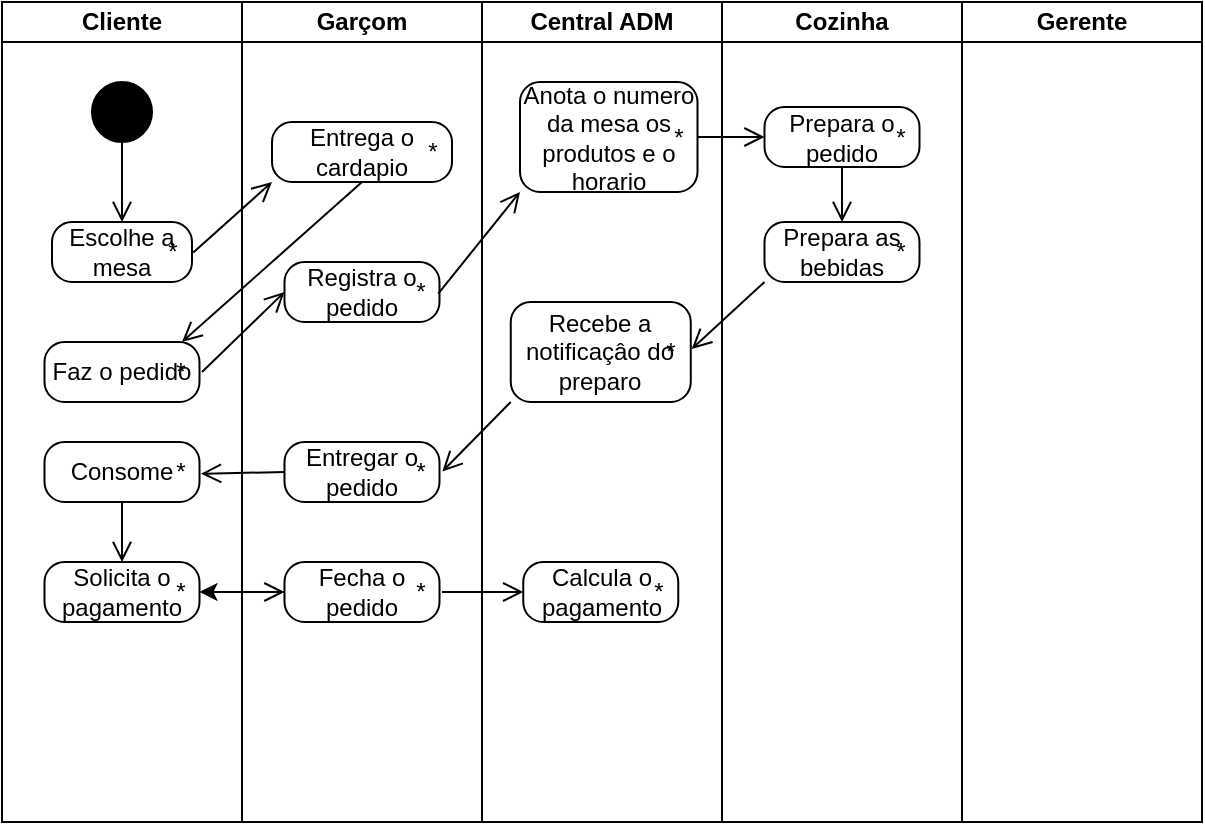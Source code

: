 <mxfile version="24.2.3" type="github">
  <diagram name="Página-1" id="BqkP0zEK79z1pLGELWx7">
    <mxGraphModel dx="826" dy="394" grid="1" gridSize="10" guides="1" tooltips="1" connect="1" arrows="1" fold="1" page="1" pageScale="1" pageWidth="827" pageHeight="1169" math="0" shadow="0">
      <root>
        <mxCell id="0" />
        <mxCell id="1" parent="0" />
        <mxCell id="essIW2ThO4qJz_jhKlfG-8" value="Central ADM" style="swimlane;startSize=20;whiteSpace=wrap;html=1;" vertex="1" parent="1">
          <mxGeometry x="350" y="320" width="120" height="410" as="geometry" />
        </mxCell>
        <mxCell id="essIW2ThO4qJz_jhKlfG-37" value="Anota o numero da mesa os produtos e o horario" style="html=1;dashed=0;rounded=1;absoluteArcSize=1;arcSize=20;verticalAlign=middle;align=center;whiteSpace=wrap;" vertex="1" parent="essIW2ThO4qJz_jhKlfG-8">
          <mxGeometry x="19" y="40" width="88.75" height="55" as="geometry" />
        </mxCell>
        <mxCell id="essIW2ThO4qJz_jhKlfG-38" value="*" style="text;resizeWidth=0;resizeHeight=0;points=[];part=1;verticalAlign=middle;align=center;html=1;" vertex="1" parent="essIW2ThO4qJz_jhKlfG-37">
          <mxGeometry x="1" y="0.5" width="20" height="20" relative="1" as="geometry">
            <mxPoint x="-20" y="-10" as="offset" />
          </mxGeometry>
        </mxCell>
        <mxCell id="essIW2ThO4qJz_jhKlfG-48" value="Recebe a notificaçâo do preparo" style="html=1;dashed=0;rounded=1;absoluteArcSize=1;arcSize=20;verticalAlign=middle;align=center;whiteSpace=wrap;" vertex="1" parent="essIW2ThO4qJz_jhKlfG-8">
          <mxGeometry x="14.38" y="150" width="90" height="50" as="geometry" />
        </mxCell>
        <mxCell id="essIW2ThO4qJz_jhKlfG-49" value="*" style="text;resizeWidth=0;resizeHeight=0;points=[];part=1;verticalAlign=middle;align=center;html=1;" vertex="1" parent="essIW2ThO4qJz_jhKlfG-48">
          <mxGeometry x="1" y="0.5" width="20" height="20" relative="1" as="geometry">
            <mxPoint x="-20" y="-10" as="offset" />
          </mxGeometry>
        </mxCell>
        <mxCell id="essIW2ThO4qJz_jhKlfG-71" value="Calcula o pagamento" style="html=1;dashed=0;rounded=1;absoluteArcSize=1;arcSize=20;verticalAlign=middle;align=center;whiteSpace=wrap;" vertex="1" parent="essIW2ThO4qJz_jhKlfG-8">
          <mxGeometry x="20.63" y="280" width="77.5" height="30" as="geometry" />
        </mxCell>
        <mxCell id="essIW2ThO4qJz_jhKlfG-72" value="*" style="text;resizeWidth=0;resizeHeight=0;points=[];part=1;verticalAlign=middle;align=center;html=1;" vertex="1" parent="essIW2ThO4qJz_jhKlfG-71">
          <mxGeometry x="1" y="0.5" width="20" height="20" relative="1" as="geometry">
            <mxPoint x="-20" y="-10" as="offset" />
          </mxGeometry>
        </mxCell>
        <mxCell id="essIW2ThO4qJz_jhKlfG-9" value="Garçom" style="swimlane;startSize=20;whiteSpace=wrap;html=1;" vertex="1" parent="1">
          <mxGeometry x="230" y="320" width="120" height="410" as="geometry" />
        </mxCell>
        <mxCell id="essIW2ThO4qJz_jhKlfG-25" value="Entrega o cardapio" style="html=1;dashed=0;rounded=1;absoluteArcSize=1;arcSize=20;verticalAlign=middle;align=center;whiteSpace=wrap;" vertex="1" parent="essIW2ThO4qJz_jhKlfG-9">
          <mxGeometry x="15" y="60" width="90" height="30" as="geometry" />
        </mxCell>
        <mxCell id="essIW2ThO4qJz_jhKlfG-26" value="*" style="text;resizeWidth=0;resizeHeight=0;points=[];part=1;verticalAlign=middle;align=center;html=1;" vertex="1" parent="essIW2ThO4qJz_jhKlfG-25">
          <mxGeometry x="1" y="0.5" width="20" height="20" relative="1" as="geometry">
            <mxPoint x="-20" y="-10" as="offset" />
          </mxGeometry>
        </mxCell>
        <mxCell id="essIW2ThO4qJz_jhKlfG-30" value="Registra o pedido" style="html=1;dashed=0;rounded=1;absoluteArcSize=1;arcSize=20;verticalAlign=middle;align=center;whiteSpace=wrap;" vertex="1" parent="essIW2ThO4qJz_jhKlfG-9">
          <mxGeometry x="21.25" y="130" width="77.5" height="30" as="geometry" />
        </mxCell>
        <mxCell id="essIW2ThO4qJz_jhKlfG-31" value="*" style="text;resizeWidth=0;resizeHeight=0;points=[];part=1;verticalAlign=middle;align=center;html=1;" vertex="1" parent="essIW2ThO4qJz_jhKlfG-30">
          <mxGeometry x="1" y="0.5" width="20" height="20" relative="1" as="geometry">
            <mxPoint x="-20" y="-10" as="offset" />
          </mxGeometry>
        </mxCell>
        <mxCell id="essIW2ThO4qJz_jhKlfG-51" value="Entregar o pedido" style="html=1;dashed=0;rounded=1;absoluteArcSize=1;arcSize=20;verticalAlign=middle;align=center;whiteSpace=wrap;" vertex="1" parent="essIW2ThO4qJz_jhKlfG-9">
          <mxGeometry x="21.25" y="220" width="77.5" height="30" as="geometry" />
        </mxCell>
        <mxCell id="essIW2ThO4qJz_jhKlfG-52" value="*" style="text;resizeWidth=0;resizeHeight=0;points=[];part=1;verticalAlign=middle;align=center;html=1;" vertex="1" parent="essIW2ThO4qJz_jhKlfG-51">
          <mxGeometry x="1" y="0.5" width="20" height="20" relative="1" as="geometry">
            <mxPoint x="-20" y="-10" as="offset" />
          </mxGeometry>
        </mxCell>
        <mxCell id="essIW2ThO4qJz_jhKlfG-64" value="Fecha o pedido" style="html=1;dashed=0;rounded=1;absoluteArcSize=1;arcSize=20;verticalAlign=middle;align=center;whiteSpace=wrap;" vertex="1" parent="essIW2ThO4qJz_jhKlfG-9">
          <mxGeometry x="21.25" y="280" width="77.5" height="30" as="geometry" />
        </mxCell>
        <mxCell id="essIW2ThO4qJz_jhKlfG-65" value="*" style="text;resizeWidth=0;resizeHeight=0;points=[];part=1;verticalAlign=middle;align=center;html=1;" vertex="1" parent="essIW2ThO4qJz_jhKlfG-64">
          <mxGeometry x="1" y="0.5" width="20" height="20" relative="1" as="geometry">
            <mxPoint x="-20" y="-10" as="offset" />
          </mxGeometry>
        </mxCell>
        <mxCell id="essIW2ThO4qJz_jhKlfG-10" value="Cozinha" style="swimlane;startSize=20;whiteSpace=wrap;html=1;" vertex="1" parent="1">
          <mxGeometry x="470" y="320" width="120" height="410" as="geometry" />
        </mxCell>
        <mxCell id="essIW2ThO4qJz_jhKlfG-40" value="Prepara o pedido" style="html=1;dashed=0;rounded=1;absoluteArcSize=1;arcSize=20;verticalAlign=middle;align=center;whiteSpace=wrap;" vertex="1" parent="essIW2ThO4qJz_jhKlfG-10">
          <mxGeometry x="21.25" y="52.5" width="77.5" height="30" as="geometry" />
        </mxCell>
        <mxCell id="essIW2ThO4qJz_jhKlfG-41" value="*" style="text;resizeWidth=0;resizeHeight=0;points=[];part=1;verticalAlign=middle;align=center;html=1;" vertex="1" parent="essIW2ThO4qJz_jhKlfG-40">
          <mxGeometry x="1" y="0.5" width="20" height="20" relative="1" as="geometry">
            <mxPoint x="-20" y="-10" as="offset" />
          </mxGeometry>
        </mxCell>
        <mxCell id="essIW2ThO4qJz_jhKlfG-45" value="Prepara as bebidas" style="html=1;dashed=0;rounded=1;absoluteArcSize=1;arcSize=20;verticalAlign=middle;align=center;whiteSpace=wrap;" vertex="1" parent="essIW2ThO4qJz_jhKlfG-10">
          <mxGeometry x="21.25" y="110" width="77.5" height="30" as="geometry" />
        </mxCell>
        <mxCell id="essIW2ThO4qJz_jhKlfG-46" value="*" style="text;resizeWidth=0;resizeHeight=0;points=[];part=1;verticalAlign=middle;align=center;html=1;" vertex="1" parent="essIW2ThO4qJz_jhKlfG-45">
          <mxGeometry x="1" y="0.5" width="20" height="20" relative="1" as="geometry">
            <mxPoint x="-20" y="-10" as="offset" />
          </mxGeometry>
        </mxCell>
        <mxCell id="essIW2ThO4qJz_jhKlfG-47" value="" style="endArrow=open;startArrow=none;endFill=0;startFill=0;endSize=8;html=1;verticalAlign=bottom;labelBackgroundColor=none;strokeWidth=1;rounded=0;exitX=0.5;exitY=1;exitDx=0;exitDy=0;entryX=0.5;entryY=0;entryDx=0;entryDy=0;" edge="1" parent="essIW2ThO4qJz_jhKlfG-10" source="essIW2ThO4qJz_jhKlfG-40" target="essIW2ThO4qJz_jhKlfG-45">
          <mxGeometry width="160" relative="1" as="geometry">
            <mxPoint x="-130" y="200" as="sourcePoint" />
            <mxPoint x="30" y="200" as="targetPoint" />
          </mxGeometry>
        </mxCell>
        <mxCell id="essIW2ThO4qJz_jhKlfG-11" value="Cliente" style="swimlane;startSize=20;whiteSpace=wrap;html=1;" vertex="1" parent="1">
          <mxGeometry x="110" y="320" width="120" height="410" as="geometry" />
        </mxCell>
        <mxCell id="essIW2ThO4qJz_jhKlfG-15" value="" style="ellipse;fillColor=strokeColor;html=1;" vertex="1" parent="essIW2ThO4qJz_jhKlfG-11">
          <mxGeometry x="45" y="40" width="30" height="30" as="geometry" />
        </mxCell>
        <mxCell id="essIW2ThO4qJz_jhKlfG-17" value="Escolhe a mesa" style="html=1;dashed=0;rounded=1;absoluteArcSize=1;arcSize=20;verticalAlign=middle;align=center;whiteSpace=wrap;" vertex="1" parent="essIW2ThO4qJz_jhKlfG-11">
          <mxGeometry x="25" y="110" width="70" height="30" as="geometry" />
        </mxCell>
        <mxCell id="essIW2ThO4qJz_jhKlfG-18" value="*" style="text;resizeWidth=0;resizeHeight=0;points=[];part=1;verticalAlign=middle;align=center;html=1;" vertex="1" parent="essIW2ThO4qJz_jhKlfG-17">
          <mxGeometry x="1" y="0.5" width="20" height="20" relative="1" as="geometry">
            <mxPoint x="-20" y="-10" as="offset" />
          </mxGeometry>
        </mxCell>
        <mxCell id="essIW2ThO4qJz_jhKlfG-23" value="" style="endArrow=open;startArrow=none;endFill=0;startFill=0;endSize=8;html=1;verticalAlign=bottom;labelBackgroundColor=none;strokeWidth=1;rounded=0;exitX=0.5;exitY=1;exitDx=0;exitDy=0;entryX=0.5;entryY=0;entryDx=0;entryDy=0;" edge="1" parent="essIW2ThO4qJz_jhKlfG-11" source="essIW2ThO4qJz_jhKlfG-15" target="essIW2ThO4qJz_jhKlfG-17">
          <mxGeometry width="160" relative="1" as="geometry">
            <mxPoint x="210" y="210" as="sourcePoint" />
            <mxPoint x="370" y="210" as="targetPoint" />
          </mxGeometry>
        </mxCell>
        <mxCell id="essIW2ThO4qJz_jhKlfG-28" value="Faz o pedido" style="html=1;dashed=0;rounded=1;absoluteArcSize=1;arcSize=20;verticalAlign=middle;align=center;whiteSpace=wrap;" vertex="1" parent="essIW2ThO4qJz_jhKlfG-11">
          <mxGeometry x="21.25" y="170" width="77.5" height="30" as="geometry" />
        </mxCell>
        <mxCell id="essIW2ThO4qJz_jhKlfG-29" value="*" style="text;resizeWidth=0;resizeHeight=0;points=[];part=1;verticalAlign=middle;align=center;html=1;" vertex="1" parent="essIW2ThO4qJz_jhKlfG-28">
          <mxGeometry x="1" y="0.5" width="20" height="20" relative="1" as="geometry">
            <mxPoint x="-20" y="-10" as="offset" />
          </mxGeometry>
        </mxCell>
        <mxCell id="essIW2ThO4qJz_jhKlfG-56" value="Solicita o pagamento" style="html=1;dashed=0;rounded=1;absoluteArcSize=1;arcSize=20;verticalAlign=middle;align=center;whiteSpace=wrap;" vertex="1" parent="essIW2ThO4qJz_jhKlfG-11">
          <mxGeometry x="21.25" y="280" width="77.5" height="30" as="geometry" />
        </mxCell>
        <mxCell id="essIW2ThO4qJz_jhKlfG-57" value="*" style="text;resizeWidth=0;resizeHeight=0;points=[];part=1;verticalAlign=middle;align=center;html=1;" vertex="1" parent="essIW2ThO4qJz_jhKlfG-56">
          <mxGeometry x="1" y="0.5" width="20" height="20" relative="1" as="geometry">
            <mxPoint x="-20" y="-10" as="offset" />
          </mxGeometry>
        </mxCell>
        <mxCell id="essIW2ThO4qJz_jhKlfG-59" value="Consome" style="html=1;dashed=0;rounded=1;absoluteArcSize=1;arcSize=20;verticalAlign=middle;align=center;whiteSpace=wrap;" vertex="1" parent="essIW2ThO4qJz_jhKlfG-11">
          <mxGeometry x="21.25" y="220" width="77.5" height="30" as="geometry" />
        </mxCell>
        <mxCell id="essIW2ThO4qJz_jhKlfG-60" value="*" style="text;resizeWidth=0;resizeHeight=0;points=[];part=1;verticalAlign=middle;align=center;html=1;" vertex="1" parent="essIW2ThO4qJz_jhKlfG-59">
          <mxGeometry x="1" y="0.5" width="20" height="20" relative="1" as="geometry">
            <mxPoint x="-20" y="-10" as="offset" />
          </mxGeometry>
        </mxCell>
        <mxCell id="essIW2ThO4qJz_jhKlfG-61" value="" style="endArrow=open;startArrow=none;endFill=0;startFill=0;endSize=8;html=1;verticalAlign=bottom;labelBackgroundColor=none;strokeWidth=1;rounded=0;exitX=0.5;exitY=1;exitDx=0;exitDy=0;entryX=0.5;entryY=0;entryDx=0;entryDy=0;" edge="1" parent="essIW2ThO4qJz_jhKlfG-11" source="essIW2ThO4qJz_jhKlfG-59" target="essIW2ThO4qJz_jhKlfG-56">
          <mxGeometry width="160" relative="1" as="geometry">
            <mxPoint x="220" y="190" as="sourcePoint" />
            <mxPoint x="380" y="190" as="targetPoint" />
          </mxGeometry>
        </mxCell>
        <mxCell id="essIW2ThO4qJz_jhKlfG-13" value="Gerente" style="swimlane;startSize=20;whiteSpace=wrap;html=1;" vertex="1" parent="1">
          <mxGeometry x="590" y="320" width="120" height="410" as="geometry" />
        </mxCell>
        <mxCell id="essIW2ThO4qJz_jhKlfG-24" value="" style="endArrow=open;startArrow=none;endFill=0;startFill=0;endSize=8;html=1;verticalAlign=bottom;labelBackgroundColor=none;strokeWidth=1;rounded=0;exitX=1.032;exitY=0.512;exitDx=0;exitDy=0;exitPerimeter=0;entryX=0;entryY=1;entryDx=0;entryDy=0;" edge="1" parent="1" source="essIW2ThO4qJz_jhKlfG-18" target="essIW2ThO4qJz_jhKlfG-25">
          <mxGeometry width="160" relative="1" as="geometry">
            <mxPoint x="320" y="530" as="sourcePoint" />
            <mxPoint x="250" y="400" as="targetPoint" />
          </mxGeometry>
        </mxCell>
        <mxCell id="essIW2ThO4qJz_jhKlfG-27" value="" style="endArrow=open;startArrow=none;endFill=0;startFill=0;endSize=8;html=1;verticalAlign=bottom;labelBackgroundColor=none;strokeWidth=1;rounded=0;exitX=0.5;exitY=1;exitDx=0;exitDy=0;" edge="1" parent="1" source="essIW2ThO4qJz_jhKlfG-25">
          <mxGeometry width="160" relative="1" as="geometry">
            <mxPoint x="330" y="510" as="sourcePoint" />
            <mxPoint x="200" y="490" as="targetPoint" />
          </mxGeometry>
        </mxCell>
        <mxCell id="essIW2ThO4qJz_jhKlfG-32" value="" style="endArrow=open;startArrow=none;endFill=0;startFill=0;endSize=8;html=1;verticalAlign=bottom;labelBackgroundColor=none;strokeWidth=1;rounded=0;entryX=0;entryY=0.5;entryDx=0;entryDy=0;" edge="1" parent="1" target="essIW2ThO4qJz_jhKlfG-30">
          <mxGeometry width="160" relative="1" as="geometry">
            <mxPoint x="210" y="505" as="sourcePoint" />
            <mxPoint x="490" y="510" as="targetPoint" />
          </mxGeometry>
        </mxCell>
        <mxCell id="essIW2ThO4qJz_jhKlfG-39" value="" style="endArrow=open;startArrow=none;endFill=0;startFill=0;endSize=8;html=1;verticalAlign=bottom;labelBackgroundColor=none;strokeWidth=1;rounded=0;entryX=0;entryY=1;entryDx=0;entryDy=0;exitX=0.969;exitY=0.54;exitDx=0;exitDy=0;exitPerimeter=0;" edge="1" parent="1" source="essIW2ThO4qJz_jhKlfG-31" target="essIW2ThO4qJz_jhKlfG-37">
          <mxGeometry width="160" relative="1" as="geometry">
            <mxPoint x="330" y="510" as="sourcePoint" />
            <mxPoint x="490" y="510" as="targetPoint" />
          </mxGeometry>
        </mxCell>
        <mxCell id="essIW2ThO4qJz_jhKlfG-42" value="" style="endArrow=open;startArrow=none;endFill=0;startFill=0;endSize=8;html=1;verticalAlign=bottom;labelBackgroundColor=none;strokeWidth=1;rounded=0;exitX=1;exitY=0.5;exitDx=0;exitDy=0;entryX=0;entryY=0.5;entryDx=0;entryDy=0;" edge="1" parent="1" source="essIW2ThO4qJz_jhKlfG-37" target="essIW2ThO4qJz_jhKlfG-40">
          <mxGeometry width="160" relative="1" as="geometry">
            <mxPoint x="340" y="520" as="sourcePoint" />
            <mxPoint x="500" y="520" as="targetPoint" />
          </mxGeometry>
        </mxCell>
        <mxCell id="essIW2ThO4qJz_jhKlfG-50" value="" style="endArrow=open;startArrow=none;endFill=0;startFill=0;endSize=8;html=1;verticalAlign=bottom;labelBackgroundColor=none;strokeWidth=1;rounded=0;exitX=0;exitY=1;exitDx=0;exitDy=0;entryX=1.023;entryY=0.426;entryDx=0;entryDy=0;entryPerimeter=0;" edge="1" parent="1" source="essIW2ThO4qJz_jhKlfG-45" target="essIW2ThO4qJz_jhKlfG-49">
          <mxGeometry width="160" relative="1" as="geometry">
            <mxPoint x="340" y="520" as="sourcePoint" />
            <mxPoint x="500" y="520" as="targetPoint" />
          </mxGeometry>
        </mxCell>
        <mxCell id="essIW2ThO4qJz_jhKlfG-53" value="" style="endArrow=open;startArrow=none;endFill=0;startFill=0;endSize=8;html=1;verticalAlign=bottom;labelBackgroundColor=none;strokeWidth=1;rounded=0;exitX=0;exitY=1;exitDx=0;exitDy=0;entryX=1.072;entryY=0.486;entryDx=0;entryDy=0;entryPerimeter=0;" edge="1" parent="1" source="essIW2ThO4qJz_jhKlfG-48" target="essIW2ThO4qJz_jhKlfG-52">
          <mxGeometry width="160" relative="1" as="geometry">
            <mxPoint x="340" y="610" as="sourcePoint" />
            <mxPoint x="500" y="610" as="targetPoint" />
          </mxGeometry>
        </mxCell>
        <mxCell id="essIW2ThO4qJz_jhKlfG-58" value="" style="endArrow=open;startArrow=none;endFill=0;startFill=0;endSize=8;html=1;verticalAlign=bottom;labelBackgroundColor=none;strokeWidth=1;rounded=0;exitX=0;exitY=0.5;exitDx=0;exitDy=0;entryX=1.038;entryY=0.543;entryDx=0;entryDy=0;entryPerimeter=0;" edge="1" parent="1" source="essIW2ThO4qJz_jhKlfG-51" target="essIW2ThO4qJz_jhKlfG-60">
          <mxGeometry width="160" relative="1" as="geometry">
            <mxPoint x="330" y="600" as="sourcePoint" />
            <mxPoint x="500" y="610" as="targetPoint" />
          </mxGeometry>
        </mxCell>
        <mxCell id="essIW2ThO4qJz_jhKlfG-66" value="" style="endArrow=open;startArrow=none;endFill=0;startFill=0;endSize=8;html=1;verticalAlign=bottom;labelBackgroundColor=none;strokeWidth=1;rounded=0;entryX=0;entryY=0.5;entryDx=0;entryDy=0;" edge="1" parent="1" target="essIW2ThO4qJz_jhKlfG-64">
          <mxGeometry width="160" relative="1" as="geometry">
            <mxPoint x="210" y="615" as="sourcePoint" />
            <mxPoint x="490" y="510" as="targetPoint" />
          </mxGeometry>
        </mxCell>
        <mxCell id="essIW2ThO4qJz_jhKlfG-69" value="" style="edgeStyle=orthogonalEdgeStyle;rounded=0;orthogonalLoop=1;jettySize=auto;html=1;" edge="1" parent="1" source="essIW2ThO4qJz_jhKlfG-64" target="essIW2ThO4qJz_jhKlfG-57">
          <mxGeometry relative="1" as="geometry" />
        </mxCell>
        <mxCell id="essIW2ThO4qJz_jhKlfG-73" value="" style="endArrow=open;startArrow=none;endFill=0;startFill=0;endSize=8;html=1;verticalAlign=bottom;labelBackgroundColor=none;strokeWidth=1;rounded=0;entryX=0;entryY=0.5;entryDx=0;entryDy=0;" edge="1" parent="1" target="essIW2ThO4qJz_jhKlfG-71">
          <mxGeometry width="160" relative="1" as="geometry">
            <mxPoint x="330" y="615" as="sourcePoint" />
            <mxPoint x="490" y="510" as="targetPoint" />
          </mxGeometry>
        </mxCell>
      </root>
    </mxGraphModel>
  </diagram>
</mxfile>
